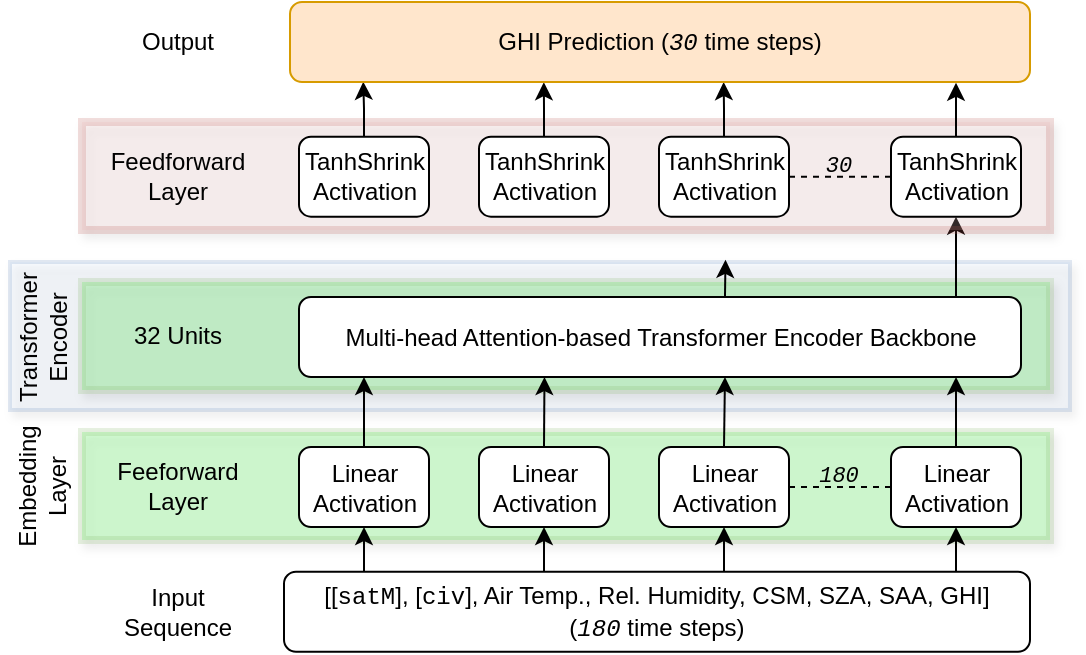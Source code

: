 <mxfile version="22.0.8" type="device" pages="2">
  <diagram name="TransEnc" id="yPceyACFgtvlY143LQHk">
    <mxGraphModel dx="840" dy="434" grid="1" gridSize="10" guides="1" tooltips="1" connect="1" arrows="1" fold="1" page="1" pageScale="1" pageWidth="850" pageHeight="1100" math="0" shadow="0">
      <root>
        <mxCell id="0" />
        <mxCell id="1" parent="0" />
        <mxCell id="E5O5j_qgbfE-H6jkStwP-1" value="" style="rounded=0;whiteSpace=wrap;html=1;shadow=1;glass=0;comic=0;opacity=20;strokeWidth=2;fillColor=#dae8fc;strokeColor=#6c8ebf;" vertex="1" parent="1">
          <mxGeometry x="77" y="190" width="530" height="74" as="geometry" />
        </mxCell>
        <mxCell id="E5O5j_qgbfE-H6jkStwP-2" value="" style="rounded=0;whiteSpace=wrap;html=1;shadow=1;glass=0;comic=0;opacity=20;strokeWidth=4;fillColor=#33FF33;strokeColor=#82B366;" vertex="1" parent="1">
          <mxGeometry x="113" y="275" width="484" height="54" as="geometry" />
        </mxCell>
        <mxCell id="E5O5j_qgbfE-H6jkStwP-3" value="[[&lt;font face=&quot;Courier New&quot;&gt;satM&lt;/font&gt;], [&lt;font face=&quot;Courier New&quot;&gt;civ&lt;/font&gt;], Air Temp., Rel. Humidity, CSM, SZA, SAA, GHI]&lt;br&gt;(&lt;font face=&quot;Courier New&quot;&gt;&lt;i&gt;180&lt;/i&gt;&lt;/font&gt;&amp;nbsp;time steps)" style="text;html=1;strokeColor=#000000;fillColor=#ffffff;align=center;verticalAlign=middle;whiteSpace=wrap;rounded=1;fontFamily=Helvetica;fontSize=12;fontColor=#000000;" vertex="1" parent="1">
          <mxGeometry x="214" y="344.85" width="373" height="40" as="geometry" />
        </mxCell>
        <mxCell id="E5O5j_qgbfE-H6jkStwP-4" style="edgeStyle=orthogonalEdgeStyle;rounded=0;orthogonalLoop=1;jettySize=auto;html=1;exitX=0.5;exitY=0;exitDx=0;exitDy=0;entryX=0.5;entryY=1;entryDx=0;entryDy=0;" edge="1" parent="1" target="E5O5j_qgbfE-H6jkStwP-14">
          <mxGeometry relative="1" as="geometry">
            <mxPoint x="550" y="344.85" as="sourcePoint" />
            <mxPoint x="550.235" y="320.821" as="targetPoint" />
          </mxGeometry>
        </mxCell>
        <mxCell id="E5O5j_qgbfE-H6jkStwP-5" style="edgeStyle=orthogonalEdgeStyle;rounded=0;orthogonalLoop=1;jettySize=auto;html=1;exitX=0.5;exitY=0;exitDx=0;exitDy=0;entryX=0.5;entryY=1;entryDx=0;entryDy=0;" edge="1" parent="1" target="E5O5j_qgbfE-H6jkStwP-13">
          <mxGeometry relative="1" as="geometry">
            <mxPoint x="434" y="344.85" as="sourcePoint" />
            <mxPoint x="433.647" y="320.821" as="targetPoint" />
          </mxGeometry>
        </mxCell>
        <mxCell id="E5O5j_qgbfE-H6jkStwP-6" style="edgeStyle=orthogonalEdgeStyle;rounded=0;orthogonalLoop=1;jettySize=auto;html=1;exitX=0.5;exitY=0;exitDx=0;exitDy=0;entryX=0.5;entryY=1;entryDx=0;entryDy=0;" edge="1" parent="1" target="E5O5j_qgbfE-H6jkStwP-12">
          <mxGeometry relative="1" as="geometry">
            <mxPoint x="344" y="344.85" as="sourcePoint" />
            <mxPoint x="344.235" y="320.821" as="targetPoint" />
          </mxGeometry>
        </mxCell>
        <mxCell id="E5O5j_qgbfE-H6jkStwP-7" style="edgeStyle=orthogonalEdgeStyle;rounded=0;orthogonalLoop=1;jettySize=auto;html=1;entryX=0.5;entryY=1;entryDx=0;entryDy=0;" edge="1" parent="1" source="E5O5j_qgbfE-H6jkStwP-3" target="E5O5j_qgbfE-H6jkStwP-10">
          <mxGeometry relative="1" as="geometry">
            <mxPoint x="253.647" y="320.821" as="targetPoint" />
            <Array as="points">
              <mxPoint x="320" y="350" />
              <mxPoint x="320" y="350" />
            </Array>
          </mxGeometry>
        </mxCell>
        <mxCell id="E5O5j_qgbfE-H6jkStwP-8" value="Input Sequence" style="text;html=1;strokeColor=none;fillColor=none;align=center;verticalAlign=middle;whiteSpace=wrap;rounded=0;" vertex="1" parent="1">
          <mxGeometry x="141" y="354.85" width="40" height="20" as="geometry" />
        </mxCell>
        <mxCell id="E5O5j_qgbfE-H6jkStwP-10" value="Linear Activation" style="text;html=1;strokeColor=#000000;fillColor=#ffffff;align=center;verticalAlign=middle;whiteSpace=wrap;rounded=1;fontFamily=Helvetica;fontSize=12;fontColor=#000000;" vertex="1" parent="1">
          <mxGeometry x="221.5" y="282.5" width="65" height="40" as="geometry" />
        </mxCell>
        <mxCell id="E5O5j_qgbfE-H6jkStwP-12" value="Linear Activation" style="rounded=1;whiteSpace=wrap;html=1;" vertex="1" parent="1">
          <mxGeometry x="311.5" y="282.5" width="65" height="40" as="geometry" />
        </mxCell>
        <mxCell id="E5O5j_qgbfE-H6jkStwP-13" value="Linear Activation" style="rounded=1;whiteSpace=wrap;html=1;" vertex="1" parent="1">
          <mxGeometry x="401.5" y="282.5" width="65" height="40" as="geometry" />
        </mxCell>
        <mxCell id="E5O5j_qgbfE-H6jkStwP-14" value="Linear Activation" style="rounded=1;whiteSpace=wrap;html=1;imageWidth=24;" vertex="1" parent="1">
          <mxGeometry x="517.5" y="282.5" width="65" height="40" as="geometry" />
        </mxCell>
        <mxCell id="E5O5j_qgbfE-H6jkStwP-15" value="Feeforward&lt;br&gt;Layer" style="text;html=1;strokeColor=none;fillColor=none;align=center;verticalAlign=middle;whiteSpace=wrap;rounded=0;" vertex="1" parent="1">
          <mxGeometry x="133" y="292" width="56" height="20" as="geometry" />
        </mxCell>
        <mxCell id="E5O5j_qgbfE-H6jkStwP-16" value="Embedding&lt;br&gt;Layer" style="text;html=1;strokeColor=none;fillColor=none;align=center;verticalAlign=middle;whiteSpace=wrap;rounded=0;shadow=0;glass=0;comic=0;rotation=-90;" vertex="1" parent="1">
          <mxGeometry x="70" y="292" width="46" height="20" as="geometry" />
        </mxCell>
        <mxCell id="E5O5j_qgbfE-H6jkStwP-17" value="" style="rounded=0;whiteSpace=wrap;html=1;shadow=1;glass=0;comic=0;opacity=20;strokeWidth=4;fillColor=#33FF33;strokeColor=#82B366;" vertex="1" parent="1">
          <mxGeometry x="113" y="200" width="484" height="54" as="geometry" />
        </mxCell>
        <mxCell id="VA1Oe6abTtPfLVlZzHE7-9" style="edgeStyle=orthogonalEdgeStyle;rounded=0;orthogonalLoop=1;jettySize=auto;html=1;exitX=0.91;exitY=0;exitDx=0;exitDy=0;exitPerimeter=0;entryX=0.5;entryY=1;entryDx=0;entryDy=0;" edge="1" parent="1" source="E5O5j_qgbfE-H6jkStwP-23" target="E5O5j_qgbfE-H6jkStwP-39">
          <mxGeometry relative="1" as="geometry" />
        </mxCell>
        <mxCell id="E5O5j_qgbfE-H6jkStwP-23" value="Multi-head Attention-based Transformer Encoder Backbone" style="rounded=1;whiteSpace=wrap;html=1;imageWidth=24;points=[[0,0,0,0,0],[0,0.25,0,0,0],[0,0.5,0,0,0],[0,0.75,0,0,0],[0,1,0,0,0],[0.01,0,0,0,0],[0.01,1,0,0,0],[0.02,0,0,0,0],[0.02,1,0,0,0],[0.03,0,0,0,0],[0.03,1,0,0,0],[0.04,0,0,0,0],[0.04,1,0,0,0],[0.05,0,0,0,0],[0.05,1,0,0,0],[0.06,0,0,0,0],[0.06,1,0,0,0],[0.07,0,0,0,0],[0.07,1,0,0,0],[0.08,0,0,0,0],[0.08,1,0,0,0],[0.09,0,0,0,0],[0.09,1,0,0,0],[0.1,0,0,0,0],[0.1,1,0,0,0],[0.11,0,0,0,0],[0.11,1,0,0,0],[0.12,0,0,0,0],[0.12,1,0,0,0],[0.13,0,0,0,0],[0.13,1,0,0,0],[0.14,0,0,0,0],[0.14,1,0,0,0],[0.15,0,0,0,0],[0.15,1,0,0,0],[0.16,0,0,0,0],[0.16,1,0,0,0],[0.17,0,0,0,0],[0.17,1,0,0,0],[0.18,0,0,0,0],[0.18,1,0,0,0],[0.19,0,0,0,0],[0.19,1,0,0,0],[0.2,0,0,0,0],[0.2,1,0,0,0],[0.21,0,0,0,0],[0.21,1,0,0,0],[0.22,0,0,0,0],[0.22,1,0,0,0],[0.23,0,0,0,0],[0.23,1,0,0,0],[0.24,0,0,0,0],[0.24,1,0,0,0],[0.25,0,0,0,0],[0.25,1,0,0,0],[0.26,0,0,0,0],[0.26,1,0,0,0],[0.27,0,0,0,0],[0.27,1,0,0,0],[0.28,0,0,0,0],[0.28,1,0,0,0],[0.29,0,0,0,0],[0.29,1,0,0,0],[0.3,0,0,0,0],[0.3,1,0,0,0],[0.31,0,0,0,0],[0.31,1,0,0,0],[0.32,0,0,0,0],[0.32,1,0,0,0],[0.33,0,0,0,0],[0.33,1,0,0,0],[0.34,0,0,0,0],[0.34,1,0,0,0],[0.35,0,0,0,0],[0.35,1,0,0,0],[0.36,0,0,0,0],[0.36,1,0,0,0],[0.37,0,0,0,0],[0.37,1,0,0,0],[0.38,0,0,0,0],[0.38,1,0,0,0],[0.39,0,0,0,0],[0.39,1,0,0,0],[0.4,0,0,0,0],[0.4,1,0,0,0],[0.41,0,0,0,0],[0.41,1,0,0,0],[0.42,0,0,0,0],[0.42,1,0,0,0],[0.43,0,0,0,0],[0.43,1,0,0,0],[0.44,0,0,0,0],[0.44,1,0,0,0],[0.45,0,0,0,0],[0.45,1,0,0,0],[0.46,0,0,0,0],[0.46,1,0,0,0],[0.47,0,0,0,0],[0.47,1,0,0,0],[0.48,0,0,0,0],[0.48,1,0,0,0],[0.49,0,0,0,0],[0.49,1,0,0,0],[0.5,0,0,0,0],[0.5,1,0,0,0],[0.51,0,0,0,0],[0.51,1,0,0,0],[0.52,0,0,0,0],[0.52,1,0,0,0],[0.53,0,0,0,0],[0.53,1,0,0,0],[0.54,0,0,0,0],[0.54,1,0,0,0],[0.55,0,0,0,0],[0.55,1,0,0,0],[0.56,0,0,0,0],[0.56,1,0,0,0],[0.57,0,0,0,0],[0.57,1,0,0,0],[0.58,0,0,0,0],[0.58,1,0,0,0],[0.59,0,0,0,0],[0.59,1,0,0,0],[0.6,0,0,0,0],[0.6,1,0,0,0],[0.61,0,0,0,0],[0.61,1,0,0,0],[0.62,0,0,0,0],[0.62,1,0,0,0],[0.63,0,0,0,0],[0.63,1,0,0,0],[0.64,0,0,0,0],[0.64,1,0,0,0],[0.65,0,0,0,0],[0.65,1,0,0,0],[0.66,0,0,0,0],[0.66,1,0,0,0],[0.67,0,0,0,0],[0.67,1,0,0,0],[0.68,0,0,0,0],[0.68,1,0,0,0],[0.69,0,0,0,0],[0.69,1,0,0,0],[0.7,0,0,0,0],[0.7,1,0,0,0],[0.71,0,0,0,0],[0.71,1,0,0,0],[0.72,0,0,0,0],[0.72,1,0,0,0],[0.73,0,0,0,0],[0.73,1,0,0,0],[0.74,0,0,0,0],[0.74,1,0,0,0],[0.75,0,0,0,0],[0.75,1,0,0,0],[0.76,0,0,0,0],[0.76,1,0,0,0],[0.77,0,0,0,0],[0.77,1,0,0,0],[0.78,0,0,0,0],[0.78,1,0,0,0],[0.79,0,0,0,0],[0.79,1,0,0,0],[0.8,0,0,0,0],[0.8,1,0,0,0],[0.81,0,0,0,0],[0.81,1,0,0,0],[0.82,0,0,0,0],[0.82,1,0,0,0],[0.83,0,0,0,0],[0.83,1,0,0,0],[0.84,0,0,0,0],[0.84,1,0,0,0],[0.85,0,0,0,0],[0.85,1,0,0,0],[0.86,0,0,0,0],[0.86,1,0,0,0],[0.87,0,0,0,0],[0.87,1,0,0,0],[0.88,0,0,0,0],[0.88,1,0,0,0],[0.89,0,0,0,0],[0.89,1,0,0,0],[0.9,0,0,0,0],[0.9,1,0,0,0],[0.91,0,0,0,0],[0.91,1,0,0,0],[0.92,0,0,0,0],[0.92,1,0,0,0],[0.93,0,0,0,0],[0.93,1,0,0,0],[0.94,0,0,0,0],[0.94,1,0,0,0],[0.95,0,0,0,0],[0.95,1,0,0,0],[0.96,0,0,0,0],[0.96,1,0,0,0],[0.97,0,0,0,0],[0.97,1,0,0,0],[0.98,0,0,0,0],[0.98,1,0,0,0],[0.99,0,0,0,0],[0.99,1,0,0,0],[1,0,0,0,0],[1,0.25,0,0,0],[1,0.5,0,0,0],[1,0.75,0,0,0],[1,1,0,0,0]];" vertex="1" parent="1">
          <mxGeometry x="221.5" y="207.5" width="361" height="40" as="geometry" />
        </mxCell>
        <mxCell id="E5O5j_qgbfE-H6jkStwP-24" value="32 Units" style="text;html=1;strokeColor=none;fillColor=none;align=center;verticalAlign=middle;whiteSpace=wrap;rounded=0;" vertex="1" parent="1">
          <mxGeometry x="133" y="217" width="56" height="20" as="geometry" />
        </mxCell>
        <mxCell id="E5O5j_qgbfE-H6jkStwP-25" value="Transformer Encoder" style="text;html=1;strokeColor=none;fillColor=none;align=center;verticalAlign=middle;whiteSpace=wrap;rounded=0;shadow=0;glass=0;comic=0;rotation=-90;" vertex="1" parent="1">
          <mxGeometry x="70" y="217.5" width="46" height="20" as="geometry" />
        </mxCell>
        <mxCell id="E5O5j_qgbfE-H6jkStwP-30" value="" style="endArrow=none;html=1;dashed=1;exitX=1;exitY=0.5;exitDx=0;exitDy=0;entryX=0;entryY=0.5;entryDx=0;entryDy=0;endFill=0;" edge="1" parent="1" source="E5O5j_qgbfE-H6jkStwP-13" target="E5O5j_qgbfE-H6jkStwP-14">
          <mxGeometry relative="1" as="geometry">
            <mxPoint x="457" y="282.5" as="sourcePoint" />
            <mxPoint x="557" y="282.5" as="targetPoint" />
          </mxGeometry>
        </mxCell>
        <mxCell id="E5O5j_qgbfE-H6jkStwP-31" value="&lt;font face=&quot;Courier New&quot;&gt;&lt;i&gt;180&lt;/i&gt;&lt;/font&gt;" style="edgeLabel;resizable=0;html=1;align=center;verticalAlign=middle;labelBackgroundColor=none;" connectable="0" vertex="1" parent="E5O5j_qgbfE-H6jkStwP-30">
          <mxGeometry relative="1" as="geometry">
            <mxPoint x="-1" y="-6" as="offset" />
          </mxGeometry>
        </mxCell>
        <mxCell id="E5O5j_qgbfE-H6jkStwP-34" value="" style="rounded=0;whiteSpace=wrap;html=1;shadow=1;glass=0;comic=0;opacity=20;strokeWidth=4;fillColor=#f8cecc;strokeColor=#b85450;" vertex="1" parent="1">
          <mxGeometry x="113" y="120" width="484" height="54" as="geometry" />
        </mxCell>
        <mxCell id="E5O5j_qgbfE-H6jkStwP-35" value="Feedforward Layer" style="text;html=1;strokeColor=none;fillColor=none;align=center;verticalAlign=middle;whiteSpace=wrap;rounded=0;" vertex="1" parent="1">
          <mxGeometry x="133" y="137" width="56" height="20" as="geometry" />
        </mxCell>
        <mxCell id="E5O5j_qgbfE-H6jkStwP-36" value="TanhShrink Activation" style="text;html=1;strokeColor=#000000;fillColor=#ffffff;align=center;verticalAlign=middle;whiteSpace=wrap;rounded=1;fontFamily=Helvetica;fontSize=12;fontColor=#000000;" vertex="1" parent="1">
          <mxGeometry x="221.5" y="127.33" width="65" height="40" as="geometry" />
        </mxCell>
        <mxCell id="E5O5j_qgbfE-H6jkStwP-37" value="TanhShrink&lt;br&gt;Activation" style="rounded=1;whiteSpace=wrap;html=1;" vertex="1" parent="1">
          <mxGeometry x="311.5" y="127.33" width="65" height="40" as="geometry" />
        </mxCell>
        <mxCell id="E5O5j_qgbfE-H6jkStwP-38" value="TanhShrink&lt;br&gt;Activation" style="rounded=1;whiteSpace=wrap;html=1;" vertex="1" parent="1">
          <mxGeometry x="401.5" y="127.33" width="65" height="40" as="geometry" />
        </mxCell>
        <mxCell id="E5O5j_qgbfE-H6jkStwP-39" value="TanhShrink&lt;br&gt;Activation" style="rounded=1;whiteSpace=wrap;html=1;imageWidth=24;" vertex="1" parent="1">
          <mxGeometry x="517.5" y="127.33" width="65" height="40" as="geometry" />
        </mxCell>
        <mxCell id="E5O5j_qgbfE-H6jkStwP-40" style="edgeStyle=elbowEdgeStyle;rounded=0;orthogonalLoop=1;jettySize=auto;elbow=vertical;html=1;exitX=0.5;exitY=0;exitDx=0;exitDy=0;entryX=0.099;entryY=0.998;entryDx=0;entryDy=0;endArrow=classic;endFill=1;entryPerimeter=0;" edge="1" parent="1" source="E5O5j_qgbfE-H6jkStwP-36" target="E5O5j_qgbfE-H6jkStwP-50">
          <mxGeometry relative="1" as="geometry">
            <mxPoint x="254" y="30" as="targetPoint" />
          </mxGeometry>
        </mxCell>
        <mxCell id="E5O5j_qgbfE-H6jkStwP-41" style="edgeStyle=elbowEdgeStyle;rounded=0;orthogonalLoop=1;jettySize=auto;elbow=vertical;html=1;exitX=0.5;exitY=0;exitDx=0;exitDy=0;entryX=0.343;entryY=1.003;entryDx=0;entryDy=0;endArrow=classic;endFill=1;entryPerimeter=0;" edge="1" parent="1" source="E5O5j_qgbfE-H6jkStwP-37" target="E5O5j_qgbfE-H6jkStwP-50">
          <mxGeometry relative="1" as="geometry">
            <mxPoint x="344" y="30" as="targetPoint" />
          </mxGeometry>
        </mxCell>
        <mxCell id="E5O5j_qgbfE-H6jkStwP-42" style="edgeStyle=elbowEdgeStyle;rounded=0;orthogonalLoop=1;jettySize=auto;elbow=vertical;html=1;exitX=0.5;exitY=0;exitDx=0;exitDy=0;entryX=0.586;entryY=1.001;entryDx=0;entryDy=0;endArrow=classic;endFill=1;entryPerimeter=0;" edge="1" parent="1" source="E5O5j_qgbfE-H6jkStwP-38" target="E5O5j_qgbfE-H6jkStwP-50">
          <mxGeometry relative="1" as="geometry">
            <mxPoint x="434" y="30" as="targetPoint" />
          </mxGeometry>
        </mxCell>
        <mxCell id="E5O5j_qgbfE-H6jkStwP-43" style="edgeStyle=elbowEdgeStyle;rounded=0;orthogonalLoop=1;jettySize=auto;elbow=vertical;html=1;exitX=0.5;exitY=0;exitDx=0;exitDy=0;entryX=0.9;entryY=1.01;entryDx=0;entryDy=0;endArrow=classic;endFill=1;entryPerimeter=0;" edge="1" parent="1" source="E5O5j_qgbfE-H6jkStwP-39" target="E5O5j_qgbfE-H6jkStwP-50">
          <mxGeometry relative="1" as="geometry">
            <mxPoint x="550" y="30" as="targetPoint" />
          </mxGeometry>
        </mxCell>
        <mxCell id="E5O5j_qgbfE-H6jkStwP-44" value="" style="endArrow=none;html=1;dashed=1;endFill=0;exitX=1;exitY=0.5;exitDx=0;exitDy=0;entryX=0;entryY=0.5;entryDx=0;entryDy=0;" edge="1" parent="1" source="E5O5j_qgbfE-H6jkStwP-38" target="E5O5j_qgbfE-H6jkStwP-39">
          <mxGeometry relative="1" as="geometry">
            <mxPoint x="617" y="7" as="sourcePoint" />
            <mxPoint x="717" y="7" as="targetPoint" />
          </mxGeometry>
        </mxCell>
        <mxCell id="E5O5j_qgbfE-H6jkStwP-45" value="&lt;font face=&quot;Courier New&quot;&gt;&lt;i&gt;30&lt;/i&gt;&lt;/font&gt;" style="edgeLabel;resizable=0;html=1;align=center;verticalAlign=middle;labelBackgroundColor=none;" connectable="0" vertex="1" parent="E5O5j_qgbfE-H6jkStwP-44">
          <mxGeometry relative="1" as="geometry">
            <mxPoint x="-1" y="-6" as="offset" />
          </mxGeometry>
        </mxCell>
        <mxCell id="E5O5j_qgbfE-H6jkStwP-50" value="GHI Prediction (&lt;font face=&quot;Courier New&quot;&gt;&lt;i&gt;30&lt;/i&gt;&lt;/font&gt;&amp;nbsp;time steps)" style="rounded=1;whiteSpace=wrap;html=1;fillColor=#ffe6cc;strokeColor=#d79b00;" vertex="1" parent="1">
          <mxGeometry x="217" y="60" width="370" height="40" as="geometry" />
        </mxCell>
        <mxCell id="E5O5j_qgbfE-H6jkStwP-51" value="Output" style="text;html=1;strokeColor=none;fillColor=none;align=center;verticalAlign=middle;whiteSpace=wrap;rounded=0;" vertex="1" parent="1">
          <mxGeometry x="141" y="70.0" width="40" height="20" as="geometry" />
        </mxCell>
        <mxCell id="VA1Oe6abTtPfLVlZzHE7-5" style="edgeStyle=orthogonalEdgeStyle;rounded=0;orthogonalLoop=1;jettySize=auto;html=1;exitX=0.5;exitY=0;exitDx=0;exitDy=0;entryX=0.91;entryY=1;entryDx=0;entryDy=0;entryPerimeter=0;" edge="1" parent="1" source="E5O5j_qgbfE-H6jkStwP-14" target="E5O5j_qgbfE-H6jkStwP-23">
          <mxGeometry relative="1" as="geometry" />
        </mxCell>
        <mxCell id="VA1Oe6abTtPfLVlZzHE7-6" style="edgeStyle=orthogonalEdgeStyle;rounded=0;orthogonalLoop=1;jettySize=auto;html=1;exitX=0.5;exitY=0;exitDx=0;exitDy=0;entryX=0.59;entryY=1;entryDx=0;entryDy=0;entryPerimeter=0;" edge="1" parent="1" source="E5O5j_qgbfE-H6jkStwP-13" target="E5O5j_qgbfE-H6jkStwP-23">
          <mxGeometry relative="1" as="geometry" />
        </mxCell>
        <mxCell id="VA1Oe6abTtPfLVlZzHE7-7" style="edgeStyle=orthogonalEdgeStyle;rounded=0;orthogonalLoop=1;jettySize=auto;html=1;exitX=0.5;exitY=0;exitDx=0;exitDy=0;entryX=0.34;entryY=1;entryDx=0;entryDy=0;entryPerimeter=0;" edge="1" parent="1" source="E5O5j_qgbfE-H6jkStwP-12" target="E5O5j_qgbfE-H6jkStwP-23">
          <mxGeometry relative="1" as="geometry" />
        </mxCell>
        <mxCell id="VA1Oe6abTtPfLVlZzHE7-8" style="edgeStyle=orthogonalEdgeStyle;rounded=0;orthogonalLoop=1;jettySize=auto;html=1;exitX=0.5;exitY=0;exitDx=0;exitDy=0;entryX=0.09;entryY=1;entryDx=0;entryDy=0;entryPerimeter=0;" edge="1" parent="1" source="E5O5j_qgbfE-H6jkStwP-10" target="E5O5j_qgbfE-H6jkStwP-23">
          <mxGeometry relative="1" as="geometry" />
        </mxCell>
        <mxCell id="VA1Oe6abTtPfLVlZzHE7-10" style="edgeStyle=orthogonalEdgeStyle;rounded=0;orthogonalLoop=1;jettySize=auto;html=1;exitX=0.59;exitY=0;exitDx=0;exitDy=0;exitPerimeter=0;entryX=0.675;entryY=-0.015;entryDx=0;entryDy=0;entryPerimeter=0;" edge="1" parent="1" source="E5O5j_qgbfE-H6jkStwP-23" target="E5O5j_qgbfE-H6jkStwP-1">
          <mxGeometry relative="1" as="geometry" />
        </mxCell>
      </root>
    </mxGraphModel>
  </diagram>
  <diagram id="suOGjOx9ypIxdvksu8e2" name="LSTM">
    <mxGraphModel dx="750" dy="387" grid="1" gridSize="10" guides="1" tooltips="1" connect="1" arrows="1" fold="1" page="1" pageScale="1" pageWidth="850" pageHeight="1100" math="0" shadow="0">
      <root>
        <mxCell id="0" />
        <mxCell id="1" parent="0" />
        <mxCell id="41JFCGop7cT3cPZtaT18-1" value="" style="rounded=0;whiteSpace=wrap;html=1;shadow=1;glass=0;comic=0;opacity=20;strokeWidth=2;fillColor=#dae8fc;strokeColor=#6c8ebf;" vertex="1" parent="1">
          <mxGeometry x="97" y="400" width="530" height="146" as="geometry" />
        </mxCell>
        <mxCell id="41JFCGop7cT3cPZtaT18-2" value="" style="rounded=0;whiteSpace=wrap;html=1;shadow=1;glass=0;comic=0;opacity=20;strokeWidth=4;fillColor=#33FF33;strokeColor=#82B366;" vertex="1" parent="1">
          <mxGeometry x="133" y="480" width="484" height="54" as="geometry" />
        </mxCell>
        <mxCell id="41JFCGop7cT3cPZtaT18-3" value="[[&lt;font face=&quot;Courier New&quot;&gt;satM&lt;/font&gt;], [&lt;font face=&quot;Courier New&quot;&gt;civ&lt;/font&gt;], Air Temp., Rel. Humidity, CSM, SZA, SAA, GHI]&lt;br&gt;(&lt;font face=&quot;Courier New&quot;&gt;&lt;i&gt;180&lt;/i&gt;&lt;/font&gt;&amp;nbsp;time steps)" style="text;html=1;strokeColor=#000000;fillColor=#ffffff;align=center;verticalAlign=middle;whiteSpace=wrap;rounded=1;fontFamily=Helvetica;fontSize=12;fontColor=#000000;" vertex="1" parent="1">
          <mxGeometry x="234" y="554.85" width="373" height="40" as="geometry" />
        </mxCell>
        <mxCell id="41JFCGop7cT3cPZtaT18-4" style="edgeStyle=orthogonalEdgeStyle;rounded=0;orthogonalLoop=1;jettySize=auto;html=1;exitX=0.5;exitY=0;exitDx=0;exitDy=0;entryX=0.5;entryY=1;entryDx=0;entryDy=0;" edge="1" parent="1" target="41JFCGop7cT3cPZtaT18-14">
          <mxGeometry relative="1" as="geometry">
            <mxPoint x="570" y="554.85" as="sourcePoint" />
            <mxPoint x="570.235" y="530.821" as="targetPoint" />
          </mxGeometry>
        </mxCell>
        <mxCell id="41JFCGop7cT3cPZtaT18-5" style="edgeStyle=orthogonalEdgeStyle;rounded=0;orthogonalLoop=1;jettySize=auto;html=1;exitX=0.5;exitY=0;exitDx=0;exitDy=0;entryX=0.5;entryY=1;entryDx=0;entryDy=0;" edge="1" parent="1" target="41JFCGop7cT3cPZtaT18-13">
          <mxGeometry relative="1" as="geometry">
            <mxPoint x="454" y="554.85" as="sourcePoint" />
            <mxPoint x="453.647" y="530.821" as="targetPoint" />
          </mxGeometry>
        </mxCell>
        <mxCell id="41JFCGop7cT3cPZtaT18-6" style="edgeStyle=orthogonalEdgeStyle;rounded=0;orthogonalLoop=1;jettySize=auto;html=1;exitX=0.5;exitY=0;exitDx=0;exitDy=0;entryX=0.5;entryY=1;entryDx=0;entryDy=0;" edge="1" parent="1" target="41JFCGop7cT3cPZtaT18-12">
          <mxGeometry relative="1" as="geometry">
            <mxPoint x="364" y="554.85" as="sourcePoint" />
            <mxPoint x="364.235" y="530.821" as="targetPoint" />
          </mxGeometry>
        </mxCell>
        <mxCell id="41JFCGop7cT3cPZtaT18-7" style="edgeStyle=orthogonalEdgeStyle;rounded=0;orthogonalLoop=1;jettySize=auto;html=1;entryX=0.5;entryY=1;entryDx=0;entryDy=0;" edge="1" parent="1" source="41JFCGop7cT3cPZtaT18-3" target="41JFCGop7cT3cPZtaT18-10">
          <mxGeometry relative="1" as="geometry">
            <mxPoint x="273.647" y="530.821" as="targetPoint" />
            <Array as="points">
              <mxPoint x="274" y="550" />
              <mxPoint x="274" y="550" />
            </Array>
          </mxGeometry>
        </mxCell>
        <mxCell id="41JFCGop7cT3cPZtaT18-8" value="Input Sequence" style="text;html=1;strokeColor=none;fillColor=none;align=center;verticalAlign=middle;whiteSpace=wrap;rounded=0;" vertex="1" parent="1">
          <mxGeometry x="161" y="564.85" width="40" height="20" as="geometry" />
        </mxCell>
        <mxCell id="41JFCGop7cT3cPZtaT18-9" style="edgeStyle=orthogonalEdgeStyle;rounded=0;orthogonalLoop=1;jettySize=auto;html=1;exitX=1;exitY=0.5;exitDx=0;exitDy=0;entryX=0;entryY=0.5;entryDx=0;entryDy=0;" edge="1" parent="1" source="41JFCGop7cT3cPZtaT18-10" target="41JFCGop7cT3cPZtaT18-12">
          <mxGeometry relative="1" as="geometry" />
        </mxCell>
        <mxCell id="41JFCGop7cT3cPZtaT18-10" value="LSTM Cell" style="text;html=1;strokeColor=#000000;fillColor=#ffffff;align=center;verticalAlign=middle;whiteSpace=wrap;rounded=1;fontFamily=Helvetica;fontSize=12;fontColor=#000000;" vertex="1" parent="1">
          <mxGeometry x="241.5" y="487.5" width="65" height="40" as="geometry" />
        </mxCell>
        <mxCell id="41JFCGop7cT3cPZtaT18-11" style="edgeStyle=orthogonalEdgeStyle;rounded=0;orthogonalLoop=1;jettySize=auto;html=1;exitX=1;exitY=0.5;exitDx=0;exitDy=0;entryX=0;entryY=0.5;entryDx=0;entryDy=0;" edge="1" parent="1" source="41JFCGop7cT3cPZtaT18-12" target="41JFCGop7cT3cPZtaT18-13">
          <mxGeometry relative="1" as="geometry" />
        </mxCell>
        <mxCell id="41JFCGop7cT3cPZtaT18-12" value="LSTM Cell" style="rounded=1;whiteSpace=wrap;html=1;" vertex="1" parent="1">
          <mxGeometry x="331.5" y="487.5" width="65" height="40" as="geometry" />
        </mxCell>
        <mxCell id="41JFCGop7cT3cPZtaT18-13" value="LSTM Cell" style="rounded=1;whiteSpace=wrap;html=1;" vertex="1" parent="1">
          <mxGeometry x="421.5" y="487.5" width="65" height="40" as="geometry" />
        </mxCell>
        <mxCell id="41JFCGop7cT3cPZtaT18-14" value="LSTM Cell" style="rounded=1;whiteSpace=wrap;html=1;imageWidth=24;" vertex="1" parent="1">
          <mxGeometry x="537.5" y="487.5" width="65" height="40" as="geometry" />
        </mxCell>
        <mxCell id="41JFCGop7cT3cPZtaT18-15" value="32 Units" style="text;html=1;strokeColor=none;fillColor=none;align=center;verticalAlign=middle;whiteSpace=wrap;rounded=0;" vertex="1" parent="1">
          <mxGeometry x="153" y="497" width="56" height="20" as="geometry" />
        </mxCell>
        <mxCell id="41JFCGop7cT3cPZtaT18-16" value="LSTM Layer 1" style="text;html=1;strokeColor=none;fillColor=none;align=center;verticalAlign=middle;whiteSpace=wrap;rounded=0;shadow=0;glass=0;comic=0;rotation=-90;" vertex="1" parent="1">
          <mxGeometry x="90" y="497" width="46" height="20" as="geometry" />
        </mxCell>
        <mxCell id="41JFCGop7cT3cPZtaT18-17" value="" style="rounded=0;whiteSpace=wrap;html=1;shadow=1;glass=0;comic=0;opacity=20;strokeWidth=4;fillColor=#33FF33;strokeColor=#82B366;" vertex="1" parent="1">
          <mxGeometry x="133" y="410" width="484" height="54" as="geometry" />
        </mxCell>
        <mxCell id="41JFCGop7cT3cPZtaT18-18" style="edgeStyle=orthogonalEdgeStyle;rounded=0;orthogonalLoop=1;jettySize=auto;html=1;exitX=1;exitY=0.5;exitDx=0;exitDy=0;entryX=0;entryY=0.5;entryDx=0;entryDy=0;" edge="1" parent="1" source="41JFCGop7cT3cPZtaT18-19" target="41JFCGop7cT3cPZtaT18-21">
          <mxGeometry relative="1" as="geometry" />
        </mxCell>
        <mxCell id="41JFCGop7cT3cPZtaT18-19" value="LSTM Cell" style="text;html=1;strokeColor=#000000;fillColor=#ffffff;align=center;verticalAlign=middle;whiteSpace=wrap;rounded=1;fontFamily=Helvetica;fontSize=12;fontColor=#000000;" vertex="1" parent="1">
          <mxGeometry x="241.5" y="417.5" width="65" height="40" as="geometry" />
        </mxCell>
        <mxCell id="41JFCGop7cT3cPZtaT18-20" style="edgeStyle=orthogonalEdgeStyle;rounded=0;orthogonalLoop=1;jettySize=auto;html=1;exitX=1;exitY=0.5;exitDx=0;exitDy=0;entryX=0;entryY=0.5;entryDx=0;entryDy=0;" edge="1" parent="1" source="41JFCGop7cT3cPZtaT18-21" target="41JFCGop7cT3cPZtaT18-22">
          <mxGeometry relative="1" as="geometry" />
        </mxCell>
        <mxCell id="41JFCGop7cT3cPZtaT18-21" value="LSTM Cell" style="rounded=1;whiteSpace=wrap;html=1;" vertex="1" parent="1">
          <mxGeometry x="331.5" y="417.5" width="65" height="40" as="geometry" />
        </mxCell>
        <mxCell id="41JFCGop7cT3cPZtaT18-22" value="LSTM Cell" style="rounded=1;whiteSpace=wrap;html=1;" vertex="1" parent="1">
          <mxGeometry x="421.5" y="417.5" width="65" height="40" as="geometry" />
        </mxCell>
        <mxCell id="41JFCGop7cT3cPZtaT18-23" value="LSTM Cell" style="rounded=1;whiteSpace=wrap;html=1;imageWidth=24;" vertex="1" parent="1">
          <mxGeometry x="537.5" y="417.5" width="65" height="40" as="geometry" />
        </mxCell>
        <mxCell id="41JFCGop7cT3cPZtaT18-24" value="32 Units" style="text;html=1;strokeColor=none;fillColor=none;align=center;verticalAlign=middle;whiteSpace=wrap;rounded=0;" vertex="1" parent="1">
          <mxGeometry x="153" y="427" width="56" height="20" as="geometry" />
        </mxCell>
        <mxCell id="41JFCGop7cT3cPZtaT18-25" value="LSTM Layer 2" style="text;html=1;strokeColor=none;fillColor=none;align=center;verticalAlign=middle;whiteSpace=wrap;rounded=0;shadow=0;glass=0;comic=0;rotation=-90;" vertex="1" parent="1">
          <mxGeometry x="90" y="427.5" width="46" height="20" as="geometry" />
        </mxCell>
        <mxCell id="41JFCGop7cT3cPZtaT18-26" style="edgeStyle=orthogonalEdgeStyle;rounded=0;orthogonalLoop=1;jettySize=auto;html=1;exitX=0.5;exitY=0;exitDx=0;exitDy=0;entryX=0.5;entryY=1;entryDx=0;entryDy=0;" edge="1" parent="1" source="41JFCGop7cT3cPZtaT18-10" target="41JFCGop7cT3cPZtaT18-19">
          <mxGeometry relative="1" as="geometry" />
        </mxCell>
        <mxCell id="41JFCGop7cT3cPZtaT18-27" style="edgeStyle=orthogonalEdgeStyle;rounded=0;orthogonalLoop=1;jettySize=auto;html=1;exitX=0.5;exitY=0;exitDx=0;exitDy=0;entryX=0.5;entryY=1;entryDx=0;entryDy=0;" edge="1" parent="1" source="41JFCGop7cT3cPZtaT18-12" target="41JFCGop7cT3cPZtaT18-21">
          <mxGeometry relative="1" as="geometry" />
        </mxCell>
        <mxCell id="41JFCGop7cT3cPZtaT18-28" style="edgeStyle=orthogonalEdgeStyle;rounded=0;orthogonalLoop=1;jettySize=auto;html=1;exitX=0.5;exitY=0;exitDx=0;exitDy=0;entryX=0.5;entryY=1;entryDx=0;entryDy=0;" edge="1" parent="1" source="41JFCGop7cT3cPZtaT18-13" target="41JFCGop7cT3cPZtaT18-22">
          <mxGeometry relative="1" as="geometry" />
        </mxCell>
        <mxCell id="41JFCGop7cT3cPZtaT18-29" style="edgeStyle=orthogonalEdgeStyle;rounded=0;orthogonalLoop=1;jettySize=auto;html=1;exitX=0.5;exitY=0;exitDx=0;exitDy=0;entryX=0.5;entryY=1;entryDx=0;entryDy=0;" edge="1" parent="1" source="41JFCGop7cT3cPZtaT18-14" target="41JFCGop7cT3cPZtaT18-23">
          <mxGeometry relative="1" as="geometry" />
        </mxCell>
        <mxCell id="41JFCGop7cT3cPZtaT18-30" value="" style="endArrow=classic;html=1;dashed=1;exitX=1;exitY=0.5;exitDx=0;exitDy=0;entryX=0;entryY=0.5;entryDx=0;entryDy=0;" edge="1" parent="1" source="41JFCGop7cT3cPZtaT18-13" target="41JFCGop7cT3cPZtaT18-14">
          <mxGeometry relative="1" as="geometry">
            <mxPoint x="477" y="487.5" as="sourcePoint" />
            <mxPoint x="577" y="487.5" as="targetPoint" />
          </mxGeometry>
        </mxCell>
        <mxCell id="41JFCGop7cT3cPZtaT18-31" value="&lt;font face=&quot;Courier New&quot;&gt;&lt;i&gt;180&lt;/i&gt;&lt;/font&gt;" style="edgeLabel;resizable=0;html=1;align=center;verticalAlign=middle;labelBackgroundColor=none;" connectable="0" vertex="1" parent="41JFCGop7cT3cPZtaT18-30">
          <mxGeometry relative="1" as="geometry">
            <mxPoint x="-1" y="-6" as="offset" />
          </mxGeometry>
        </mxCell>
        <mxCell id="41JFCGop7cT3cPZtaT18-32" value="" style="endArrow=classic;html=1;dashed=1;exitX=1;exitY=0.5;exitDx=0;exitDy=0;entryX=0;entryY=0.5;entryDx=0;entryDy=0;" edge="1" parent="1" source="41JFCGop7cT3cPZtaT18-22" target="41JFCGop7cT3cPZtaT18-23">
          <mxGeometry relative="1" as="geometry">
            <mxPoint x="497" y="447.4" as="sourcePoint" />
            <mxPoint x="537" y="448.5" as="targetPoint" />
          </mxGeometry>
        </mxCell>
        <mxCell id="41JFCGop7cT3cPZtaT18-33" value="&lt;font face=&quot;Courier New&quot;&gt;&lt;i&gt;180&lt;/i&gt;&lt;/font&gt;" style="edgeLabel;resizable=0;html=1;align=center;verticalAlign=middle;labelBackgroundColor=none;" connectable="0" vertex="1" parent="41JFCGop7cT3cPZtaT18-32">
          <mxGeometry relative="1" as="geometry">
            <mxPoint x="-1" y="-6" as="offset" />
          </mxGeometry>
        </mxCell>
        <mxCell id="41JFCGop7cT3cPZtaT18-34" value="" style="rounded=0;whiteSpace=wrap;html=1;shadow=1;glass=0;comic=0;opacity=20;strokeWidth=4;fillColor=#f8cecc;strokeColor=#b85450;" vertex="1" parent="1">
          <mxGeometry x="133" y="330" width="484" height="54" as="geometry" />
        </mxCell>
        <mxCell id="41JFCGop7cT3cPZtaT18-35" value="Feedforward Layer" style="text;html=1;strokeColor=none;fillColor=none;align=center;verticalAlign=middle;whiteSpace=wrap;rounded=0;" vertex="1" parent="1">
          <mxGeometry x="153" y="347" width="56" height="20" as="geometry" />
        </mxCell>
        <mxCell id="41JFCGop7cT3cPZtaT18-36" value="TanhShrink Activation" style="text;html=1;strokeColor=#000000;fillColor=#ffffff;align=center;verticalAlign=middle;whiteSpace=wrap;rounded=1;fontFamily=Helvetica;fontSize=12;fontColor=#000000;" vertex="1" parent="1">
          <mxGeometry x="241.5" y="337.33" width="65" height="40" as="geometry" />
        </mxCell>
        <mxCell id="41JFCGop7cT3cPZtaT18-37" value="TanhShrink&lt;br&gt;Activation" style="rounded=1;whiteSpace=wrap;html=1;" vertex="1" parent="1">
          <mxGeometry x="331.5" y="337.33" width="65" height="40" as="geometry" />
        </mxCell>
        <mxCell id="41JFCGop7cT3cPZtaT18-38" value="TanhShrink&lt;br&gt;Activation" style="rounded=1;whiteSpace=wrap;html=1;" vertex="1" parent="1">
          <mxGeometry x="421.5" y="337.33" width="65" height="40" as="geometry" />
        </mxCell>
        <mxCell id="41JFCGop7cT3cPZtaT18-39" value="TanhShrink&lt;br&gt;Activation" style="rounded=1;whiteSpace=wrap;html=1;imageWidth=24;" vertex="1" parent="1">
          <mxGeometry x="537.5" y="337.33" width="65" height="40" as="geometry" />
        </mxCell>
        <mxCell id="41JFCGop7cT3cPZtaT18-40" style="edgeStyle=elbowEdgeStyle;rounded=0;orthogonalLoop=1;jettySize=auto;elbow=vertical;html=1;exitX=0.5;exitY=0;exitDx=0;exitDy=0;entryX=0.099;entryY=0.998;entryDx=0;entryDy=0;endArrow=classic;endFill=1;entryPerimeter=0;" edge="1" parent="1" source="41JFCGop7cT3cPZtaT18-36" target="41JFCGop7cT3cPZtaT18-50">
          <mxGeometry relative="1" as="geometry">
            <mxPoint x="274" y="240" as="targetPoint" />
          </mxGeometry>
        </mxCell>
        <mxCell id="41JFCGop7cT3cPZtaT18-41" style="edgeStyle=elbowEdgeStyle;rounded=0;orthogonalLoop=1;jettySize=auto;elbow=vertical;html=1;exitX=0.5;exitY=0;exitDx=0;exitDy=0;entryX=0.343;entryY=1.003;entryDx=0;entryDy=0;endArrow=classic;endFill=1;entryPerimeter=0;" edge="1" parent="1" source="41JFCGop7cT3cPZtaT18-37" target="41JFCGop7cT3cPZtaT18-50">
          <mxGeometry relative="1" as="geometry">
            <mxPoint x="364" y="240" as="targetPoint" />
          </mxGeometry>
        </mxCell>
        <mxCell id="41JFCGop7cT3cPZtaT18-42" style="edgeStyle=elbowEdgeStyle;rounded=0;orthogonalLoop=1;jettySize=auto;elbow=vertical;html=1;exitX=0.5;exitY=0;exitDx=0;exitDy=0;entryX=0.586;entryY=1.001;entryDx=0;entryDy=0;endArrow=classic;endFill=1;entryPerimeter=0;" edge="1" parent="1" source="41JFCGop7cT3cPZtaT18-38" target="41JFCGop7cT3cPZtaT18-50">
          <mxGeometry relative="1" as="geometry">
            <mxPoint x="454" y="240" as="targetPoint" />
          </mxGeometry>
        </mxCell>
        <mxCell id="41JFCGop7cT3cPZtaT18-43" style="edgeStyle=elbowEdgeStyle;rounded=0;orthogonalLoop=1;jettySize=auto;elbow=vertical;html=1;exitX=0.5;exitY=0;exitDx=0;exitDy=0;entryX=0.9;entryY=1.01;entryDx=0;entryDy=0;endArrow=classic;endFill=1;entryPerimeter=0;" edge="1" parent="1" source="41JFCGop7cT3cPZtaT18-39" target="41JFCGop7cT3cPZtaT18-50">
          <mxGeometry relative="1" as="geometry">
            <mxPoint x="570" y="240" as="targetPoint" />
          </mxGeometry>
        </mxCell>
        <mxCell id="41JFCGop7cT3cPZtaT18-44" value="" style="endArrow=none;html=1;dashed=1;endFill=0;exitX=1;exitY=0.5;exitDx=0;exitDy=0;entryX=0;entryY=0.5;entryDx=0;entryDy=0;" edge="1" parent="1" source="41JFCGop7cT3cPZtaT18-38" target="41JFCGop7cT3cPZtaT18-39">
          <mxGeometry relative="1" as="geometry">
            <mxPoint x="637" y="217" as="sourcePoint" />
            <mxPoint x="737" y="217" as="targetPoint" />
          </mxGeometry>
        </mxCell>
        <mxCell id="41JFCGop7cT3cPZtaT18-45" value="&lt;font face=&quot;Courier New&quot;&gt;&lt;i&gt;30&lt;/i&gt;&lt;/font&gt;" style="edgeLabel;resizable=0;html=1;align=center;verticalAlign=middle;labelBackgroundColor=none;" connectable="0" vertex="1" parent="41JFCGop7cT3cPZtaT18-44">
          <mxGeometry relative="1" as="geometry">
            <mxPoint x="-1" y="-6" as="offset" />
          </mxGeometry>
        </mxCell>
        <mxCell id="41JFCGop7cT3cPZtaT18-46" style="edgeStyle=elbowEdgeStyle;rounded=0;orthogonalLoop=1;jettySize=auto;elbow=vertical;html=1;exitX=0.5;exitY=0;exitDx=0;exitDy=0;entryX=0.5;entryY=1;entryDx=0;entryDy=0;endArrow=classic;endFill=1;" edge="1" parent="1" source="41JFCGop7cT3cPZtaT18-23" target="41JFCGop7cT3cPZtaT18-39">
          <mxGeometry relative="1" as="geometry">
            <mxPoint x="570" y="331" as="targetPoint" />
          </mxGeometry>
        </mxCell>
        <mxCell id="41JFCGop7cT3cPZtaT18-47" style="edgeStyle=elbowEdgeStyle;rounded=0;orthogonalLoop=1;jettySize=auto;elbow=vertical;html=1;exitX=0.5;exitY=0;exitDx=0;exitDy=0;entryX=0.5;entryY=1;entryDx=0;entryDy=0;endArrow=classic;endFill=1;" edge="1" parent="1" source="41JFCGop7cT3cPZtaT18-23" target="41JFCGop7cT3cPZtaT18-38">
          <mxGeometry relative="1" as="geometry">
            <mxPoint x="454" y="331" as="targetPoint" />
            <Array as="points">
              <mxPoint x="510" y="390" />
            </Array>
          </mxGeometry>
        </mxCell>
        <mxCell id="41JFCGop7cT3cPZtaT18-48" style="edgeStyle=elbowEdgeStyle;rounded=0;orthogonalLoop=1;jettySize=auto;elbow=vertical;html=1;exitX=0.5;exitY=0;exitDx=0;exitDy=0;entryX=0.5;entryY=1;entryDx=0;entryDy=0;endArrow=classic;endFill=1;" edge="1" parent="1" source="41JFCGop7cT3cPZtaT18-23" target="41JFCGop7cT3cPZtaT18-37">
          <mxGeometry relative="1" as="geometry">
            <mxPoint x="364" y="331" as="targetPoint" />
            <Array as="points">
              <mxPoint x="470" y="390" />
            </Array>
          </mxGeometry>
        </mxCell>
        <mxCell id="41JFCGop7cT3cPZtaT18-49" style="edgeStyle=elbowEdgeStyle;rounded=0;orthogonalLoop=1;jettySize=auto;html=1;exitX=0.5;exitY=0;exitDx=0;exitDy=0;entryX=0.5;entryY=1;entryDx=0;entryDy=0;endArrow=classic;endFill=1;elbow=vertical;" edge="1" parent="1" source="41JFCGop7cT3cPZtaT18-23" target="41JFCGop7cT3cPZtaT18-36">
          <mxGeometry relative="1" as="geometry">
            <mxPoint x="274" y="331" as="targetPoint" />
            <Array as="points">
              <mxPoint x="420" y="390" />
            </Array>
          </mxGeometry>
        </mxCell>
        <mxCell id="41JFCGop7cT3cPZtaT18-50" value="GHI Prediction (&lt;font face=&quot;Courier New&quot;&gt;&lt;i&gt;30&lt;/i&gt;&lt;/font&gt;&amp;nbsp;time steps)" style="rounded=1;whiteSpace=wrap;html=1;fillColor=#ffe6cc;strokeColor=#d79b00;" vertex="1" parent="1">
          <mxGeometry x="237" y="270" width="370" height="40" as="geometry" />
        </mxCell>
        <mxCell id="41JFCGop7cT3cPZtaT18-51" value="Output" style="text;html=1;strokeColor=none;fillColor=none;align=center;verticalAlign=middle;whiteSpace=wrap;rounded=0;" vertex="1" parent="1">
          <mxGeometry x="161" y="280.0" width="40" height="20" as="geometry" />
        </mxCell>
      </root>
    </mxGraphModel>
  </diagram>
</mxfile>
